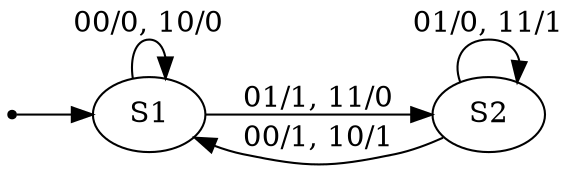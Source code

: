 digraph STG {
	rankdir=LR;

	INIT [shape=point];
	S1 [label="S1"];
	S2 [label="S2"];

	INIT -> S1;
	S1->S1 [label="00/0, 10/0"];
	S1->S2 [label="01/1, 11/0"];
	S2->S1 [label="00/1, 10/1"];
	S2->S2 [label="01/0, 11/1"];
}